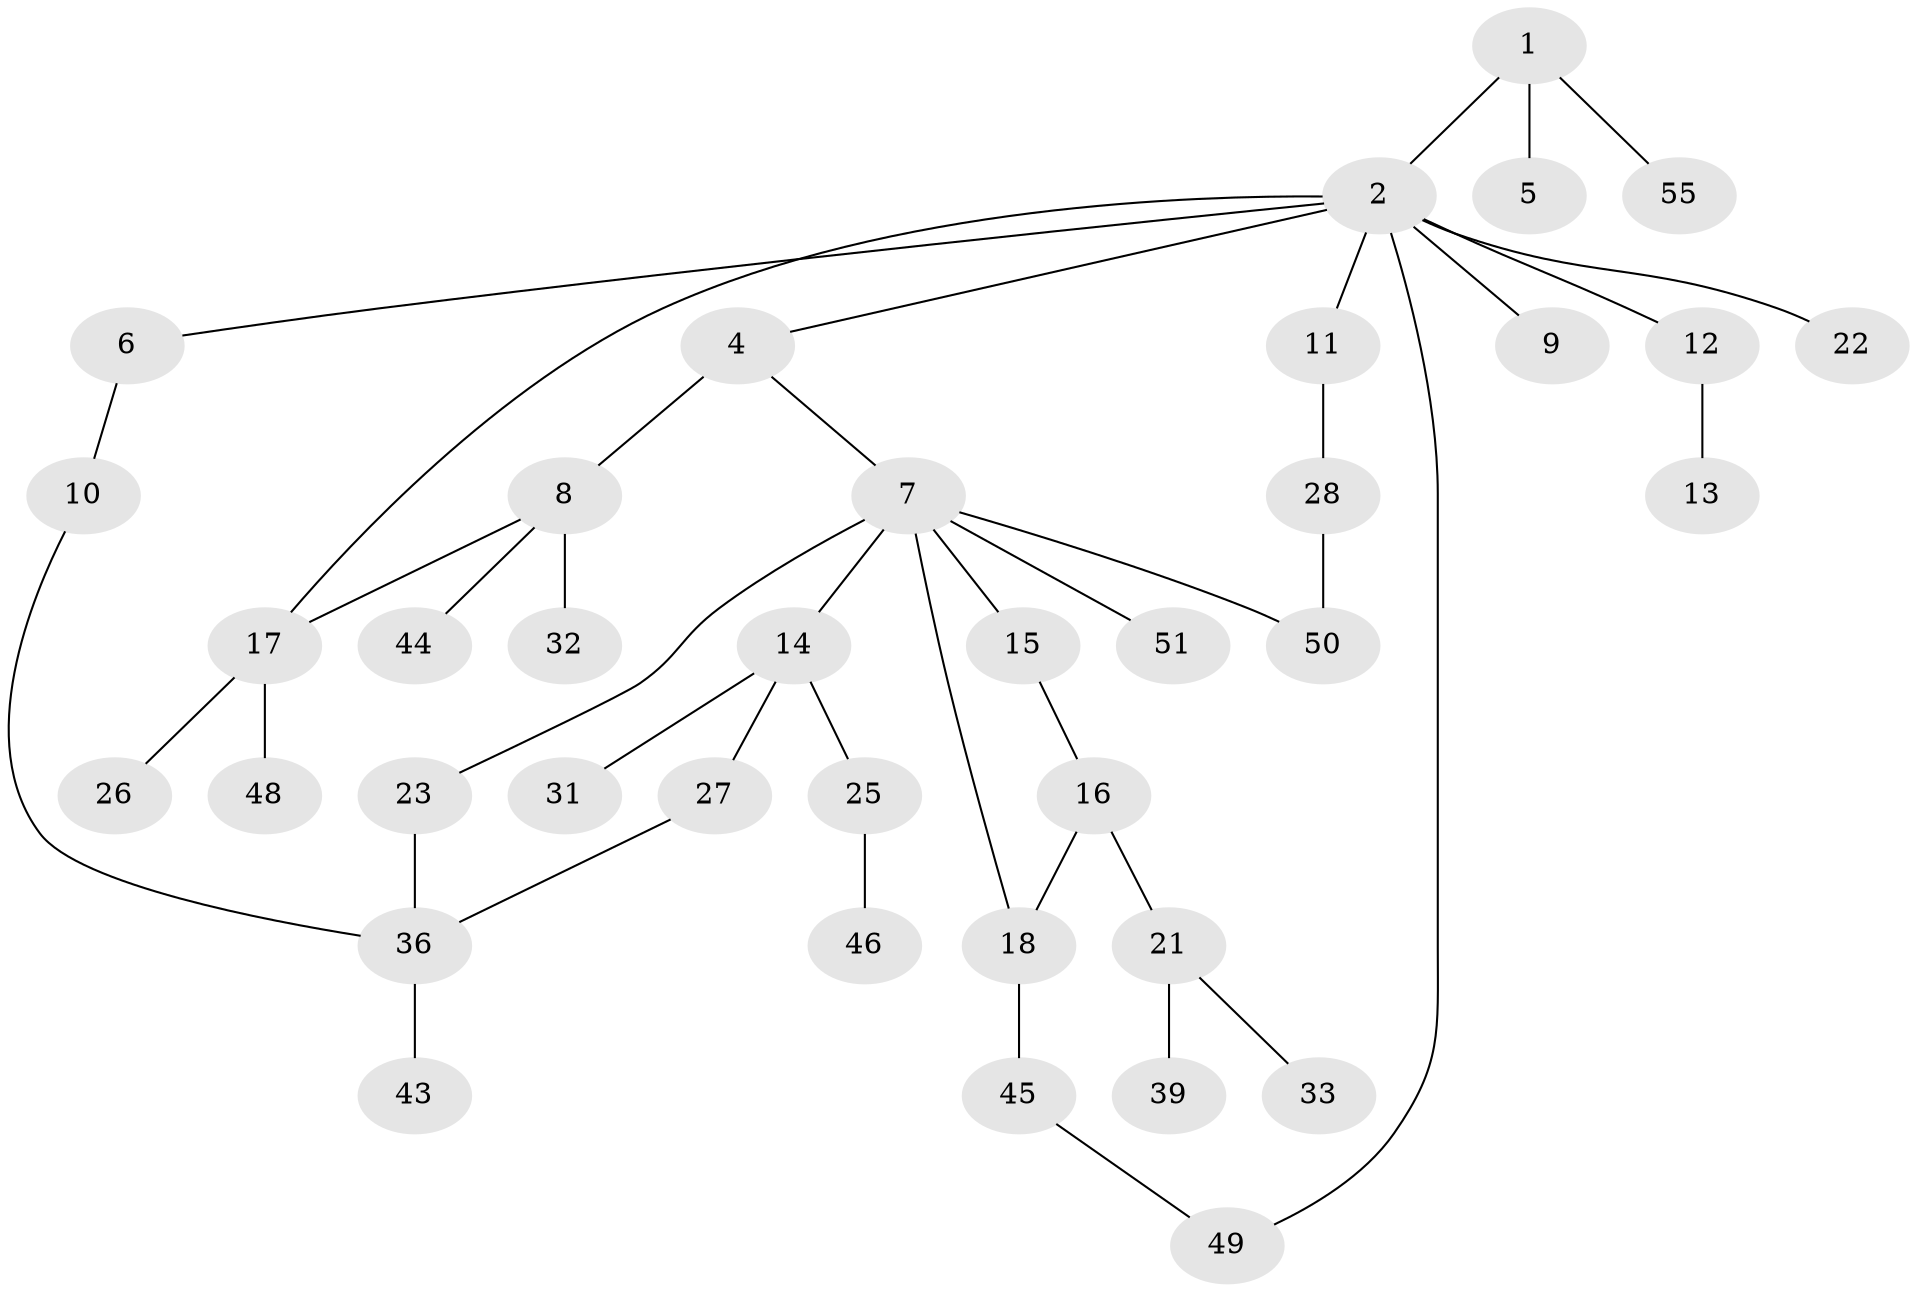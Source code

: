 // Generated by graph-tools (version 1.1) at 2025/23/03/03/25 07:23:30]
// undirected, 38 vertices, 43 edges
graph export_dot {
graph [start="1"]
  node [color=gray90,style=filled];
  1 [super="+19"];
  2 [super="+3"];
  4 [super="+38"];
  5;
  6;
  7 [super="+35"];
  8 [super="+59"];
  9;
  10 [super="+34"];
  11;
  12;
  13 [super="+20"];
  14 [super="+24"];
  15;
  16 [super="+30"];
  17 [super="+47"];
  18 [super="+40"];
  21 [super="+29"];
  22 [super="+37"];
  23 [super="+42"];
  25 [super="+41"];
  26;
  27 [super="+58"];
  28 [super="+56"];
  31;
  32;
  33;
  36 [super="+52"];
  39;
  43;
  44 [super="+53"];
  45;
  46;
  48;
  49 [super="+54"];
  50 [super="+57"];
  51;
  55 [super="+60"];
  1 -- 2;
  1 -- 5;
  1 -- 55;
  2 -- 4;
  2 -- 9;
  2 -- 12;
  2 -- 49;
  2 -- 6;
  2 -- 22;
  2 -- 11;
  2 -- 17;
  4 -- 7;
  4 -- 8 [weight=2];
  6 -- 10;
  7 -- 14;
  7 -- 15;
  7 -- 18;
  7 -- 23;
  7 -- 51;
  7 -- 50;
  8 -- 17;
  8 -- 32;
  8 -- 44;
  10 -- 36;
  11 -- 28;
  12 -- 13;
  14 -- 25;
  14 -- 31;
  14 -- 27;
  15 -- 16;
  16 -- 21;
  16 -- 18;
  17 -- 26;
  17 -- 48;
  18 -- 45;
  21 -- 39;
  21 -- 33;
  23 -- 36;
  25 -- 46;
  27 -- 36;
  28 -- 50;
  36 -- 43;
  45 -- 49;
}
